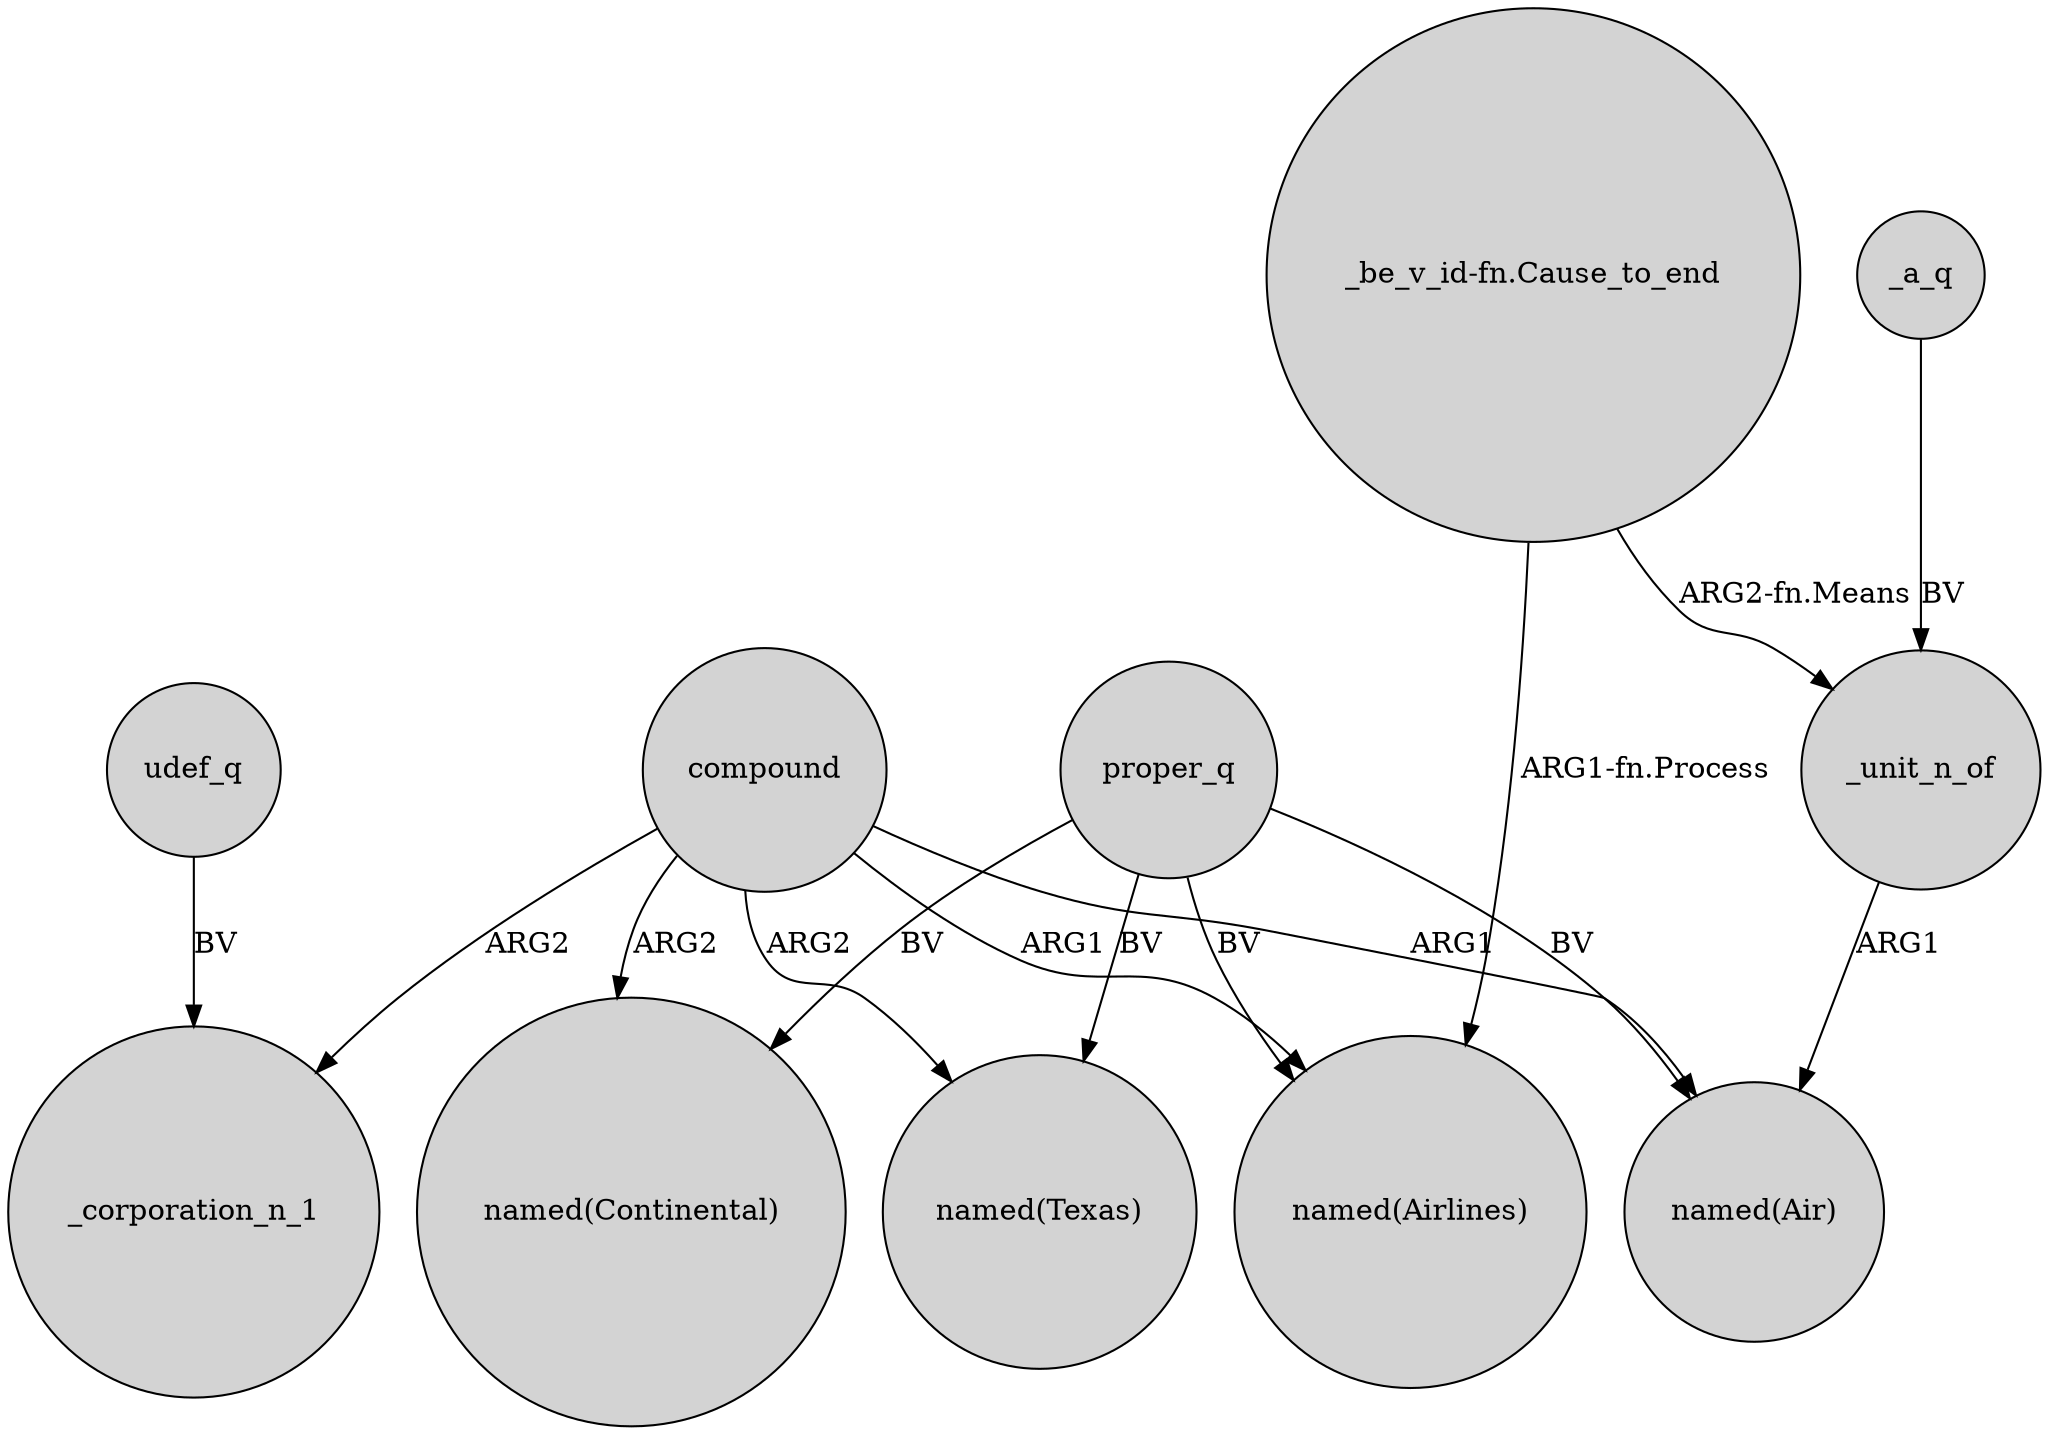 digraph {
	node [shape=circle style=filled]
	compound -> _corporation_n_1 [label=ARG2]
	udef_q -> _corporation_n_1 [label=BV]
	proper_q -> "named(Air)" [label=BV]
	proper_q -> "named(Texas)" [label=BV]
	compound -> "named(Airlines)" [label=ARG1]
	proper_q -> "named(Continental)" [label=BV]
	compound -> "named(Air)" [label=ARG1]
	proper_q -> "named(Airlines)" [label=BV]
	_unit_n_of -> "named(Air)" [label=ARG1]
	_a_q -> _unit_n_of [label=BV]
	"_be_v_id-fn.Cause_to_end" -> _unit_n_of [label="ARG2-fn.Means"]
	compound -> "named(Continental)" [label=ARG2]
	compound -> "named(Texas)" [label=ARG2]
	"_be_v_id-fn.Cause_to_end" -> "named(Airlines)" [label="ARG1-fn.Process"]
}
